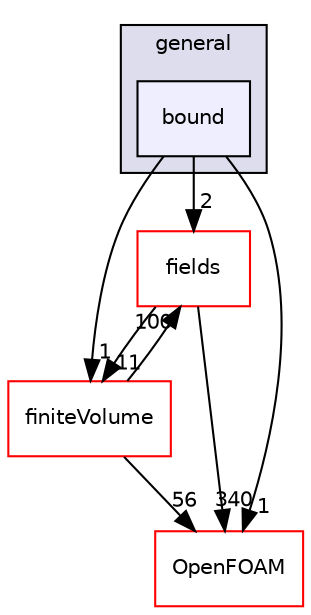 digraph "src/finiteVolume/cfdTools/general/bound" {
  bgcolor=transparent;
  compound=true
  node [ fontsize="10", fontname="Helvetica"];
  edge [ labelfontsize="10", labelfontname="Helvetica"];
  subgraph clusterdir_c5259e3096ae0265e0b8b287024f0a94 {
    graph [ bgcolor="#ddddee", pencolor="black", label="general" fontname="Helvetica", fontsize="10", URL="dir_c5259e3096ae0265e0b8b287024f0a94.html"]
  dir_4a7273c9c965c9f66ec9d283e8c390ec [shape=box, label="bound", style="filled", fillcolor="#eeeeff", pencolor="black", URL="dir_4a7273c9c965c9f66ec9d283e8c390ec.html"];
  }
  dir_25ab4a83a983f7bb7a38b7f63bb141b7 [shape=box label="fields" color="red" URL="dir_25ab4a83a983f7bb7a38b7f63bb141b7.html"];
  dir_2ea871e4defbdbd60808750cae643c63 [shape=box label="finiteVolume" color="red" URL="dir_2ea871e4defbdbd60808750cae643c63.html"];
  dir_c5473ff19b20e6ec4dfe5c310b3778a8 [shape=box label="OpenFOAM" color="red" URL="dir_c5473ff19b20e6ec4dfe5c310b3778a8.html"];
  dir_25ab4a83a983f7bb7a38b7f63bb141b7->dir_2ea871e4defbdbd60808750cae643c63 [headlabel="11", labeldistance=1.5 headhref="dir_000937_001064.html"];
  dir_25ab4a83a983f7bb7a38b7f63bb141b7->dir_c5473ff19b20e6ec4dfe5c310b3778a8 [headlabel="340", labeldistance=1.5 headhref="dir_000937_001897.html"];
  dir_2ea871e4defbdbd60808750cae643c63->dir_25ab4a83a983f7bb7a38b7f63bb141b7 [headlabel="100", labeldistance=1.5 headhref="dir_001064_000937.html"];
  dir_2ea871e4defbdbd60808750cae643c63->dir_c5473ff19b20e6ec4dfe5c310b3778a8 [headlabel="56", labeldistance=1.5 headhref="dir_001064_001897.html"];
  dir_4a7273c9c965c9f66ec9d283e8c390ec->dir_25ab4a83a983f7bb7a38b7f63bb141b7 [headlabel="2", labeldistance=1.5 headhref="dir_000902_000937.html"];
  dir_4a7273c9c965c9f66ec9d283e8c390ec->dir_2ea871e4defbdbd60808750cae643c63 [headlabel="1", labeldistance=1.5 headhref="dir_000902_001064.html"];
  dir_4a7273c9c965c9f66ec9d283e8c390ec->dir_c5473ff19b20e6ec4dfe5c310b3778a8 [headlabel="1", labeldistance=1.5 headhref="dir_000902_001897.html"];
}
